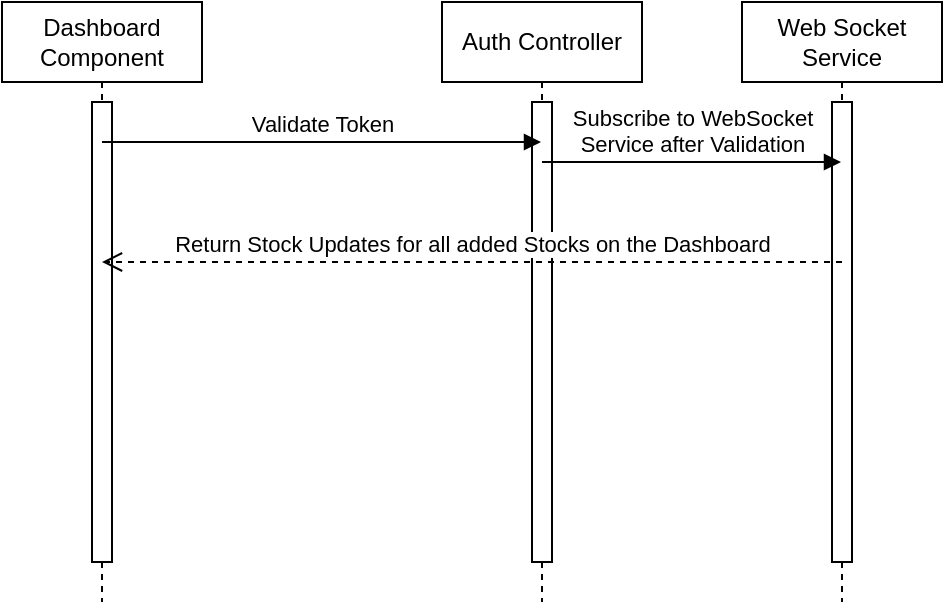 <mxfile version="26.0.16">
  <diagram name="Page-1" id="6305y4vP4aU2ejmte1vL">
    <mxGraphModel dx="1434" dy="875" grid="1" gridSize="10" guides="1" tooltips="1" connect="1" arrows="1" fold="1" page="1" pageScale="1" pageWidth="850" pageHeight="1100" math="0" shadow="0">
      <root>
        <mxCell id="0" />
        <mxCell id="1" parent="0" />
        <mxCell id="n1B71cgm6vcT8iHAqOjF-1" value="Dashboard Component" style="shape=umlLifeline;perimeter=lifelinePerimeter;whiteSpace=wrap;html=1;container=1;dropTarget=0;collapsible=0;recursiveResize=0;outlineConnect=0;portConstraint=eastwest;newEdgeStyle={&quot;curved&quot;:0,&quot;rounded&quot;:0};" vertex="1" parent="1">
          <mxGeometry x="70" y="90" width="100" height="300" as="geometry" />
        </mxCell>
        <mxCell id="n1B71cgm6vcT8iHAqOjF-2" value="" style="html=1;points=[[0,0,0,0,5],[0,1,0,0,-5],[1,0,0,0,5],[1,1,0,0,-5]];perimeter=orthogonalPerimeter;outlineConnect=0;targetShapes=umlLifeline;portConstraint=eastwest;newEdgeStyle={&quot;curved&quot;:0,&quot;rounded&quot;:0};" vertex="1" parent="n1B71cgm6vcT8iHAqOjF-1">
          <mxGeometry x="45" y="50" width="10" height="230" as="geometry" />
        </mxCell>
        <mxCell id="n1B71cgm6vcT8iHAqOjF-3" value="Auth Controller" style="shape=umlLifeline;perimeter=lifelinePerimeter;whiteSpace=wrap;html=1;container=1;dropTarget=0;collapsible=0;recursiveResize=0;outlineConnect=0;portConstraint=eastwest;newEdgeStyle={&quot;curved&quot;:0,&quot;rounded&quot;:0};" vertex="1" parent="1">
          <mxGeometry x="290" y="90" width="100" height="300" as="geometry" />
        </mxCell>
        <mxCell id="n1B71cgm6vcT8iHAqOjF-4" value="" style="html=1;points=[[0,0,0,0,5],[0,1,0,0,-5],[1,0,0,0,5],[1,1,0,0,-5]];perimeter=orthogonalPerimeter;outlineConnect=0;targetShapes=umlLifeline;portConstraint=eastwest;newEdgeStyle={&quot;curved&quot;:0,&quot;rounded&quot;:0};" vertex="1" parent="n1B71cgm6vcT8iHAqOjF-3">
          <mxGeometry x="45" y="50" width="10" height="230" as="geometry" />
        </mxCell>
        <mxCell id="n1B71cgm6vcT8iHAqOjF-9" value="Web Socket Service" style="shape=umlLifeline;perimeter=lifelinePerimeter;whiteSpace=wrap;html=1;container=1;dropTarget=0;collapsible=0;recursiveResize=0;outlineConnect=0;portConstraint=eastwest;newEdgeStyle={&quot;curved&quot;:0,&quot;rounded&quot;:0};" vertex="1" parent="1">
          <mxGeometry x="440" y="90" width="100" height="300" as="geometry" />
        </mxCell>
        <mxCell id="n1B71cgm6vcT8iHAqOjF-10" value="" style="html=1;points=[[0,0,0,0,5],[0,1,0,0,-5],[1,0,0,0,5],[1,1,0,0,-5]];perimeter=orthogonalPerimeter;outlineConnect=0;targetShapes=umlLifeline;portConstraint=eastwest;newEdgeStyle={&quot;curved&quot;:0,&quot;rounded&quot;:0};" vertex="1" parent="n1B71cgm6vcT8iHAqOjF-9">
          <mxGeometry x="45" y="50" width="10" height="230" as="geometry" />
        </mxCell>
        <mxCell id="n1B71cgm6vcT8iHAqOjF-19" value="Validate Token" style="html=1;verticalAlign=bottom;endArrow=block;curved=0;rounded=0;" edge="1" parent="1" target="n1B71cgm6vcT8iHAqOjF-3">
          <mxGeometry width="80" relative="1" as="geometry">
            <mxPoint x="120" y="160" as="sourcePoint" />
            <mxPoint x="200" y="160" as="targetPoint" />
          </mxGeometry>
        </mxCell>
        <mxCell id="n1B71cgm6vcT8iHAqOjF-20" value="Subscribe to WebSocket&lt;div&gt;Service after Validation&lt;/div&gt;" style="html=1;verticalAlign=bottom;endArrow=block;curved=0;rounded=0;" edge="1" parent="1" target="n1B71cgm6vcT8iHAqOjF-9">
          <mxGeometry width="80" relative="1" as="geometry">
            <mxPoint x="340" y="170" as="sourcePoint" />
            <mxPoint x="420" y="170" as="targetPoint" />
          </mxGeometry>
        </mxCell>
        <mxCell id="n1B71cgm6vcT8iHAqOjF-21" value="Return Stock Updates for all added Stocks on the Dashboard" style="html=1;verticalAlign=bottom;endArrow=open;dashed=1;endSize=8;curved=0;rounded=0;" edge="1" parent="1" target="n1B71cgm6vcT8iHAqOjF-1">
          <mxGeometry relative="1" as="geometry">
            <mxPoint x="490" y="220" as="sourcePoint" />
            <mxPoint x="410" y="220" as="targetPoint" />
          </mxGeometry>
        </mxCell>
      </root>
    </mxGraphModel>
  </diagram>
</mxfile>
